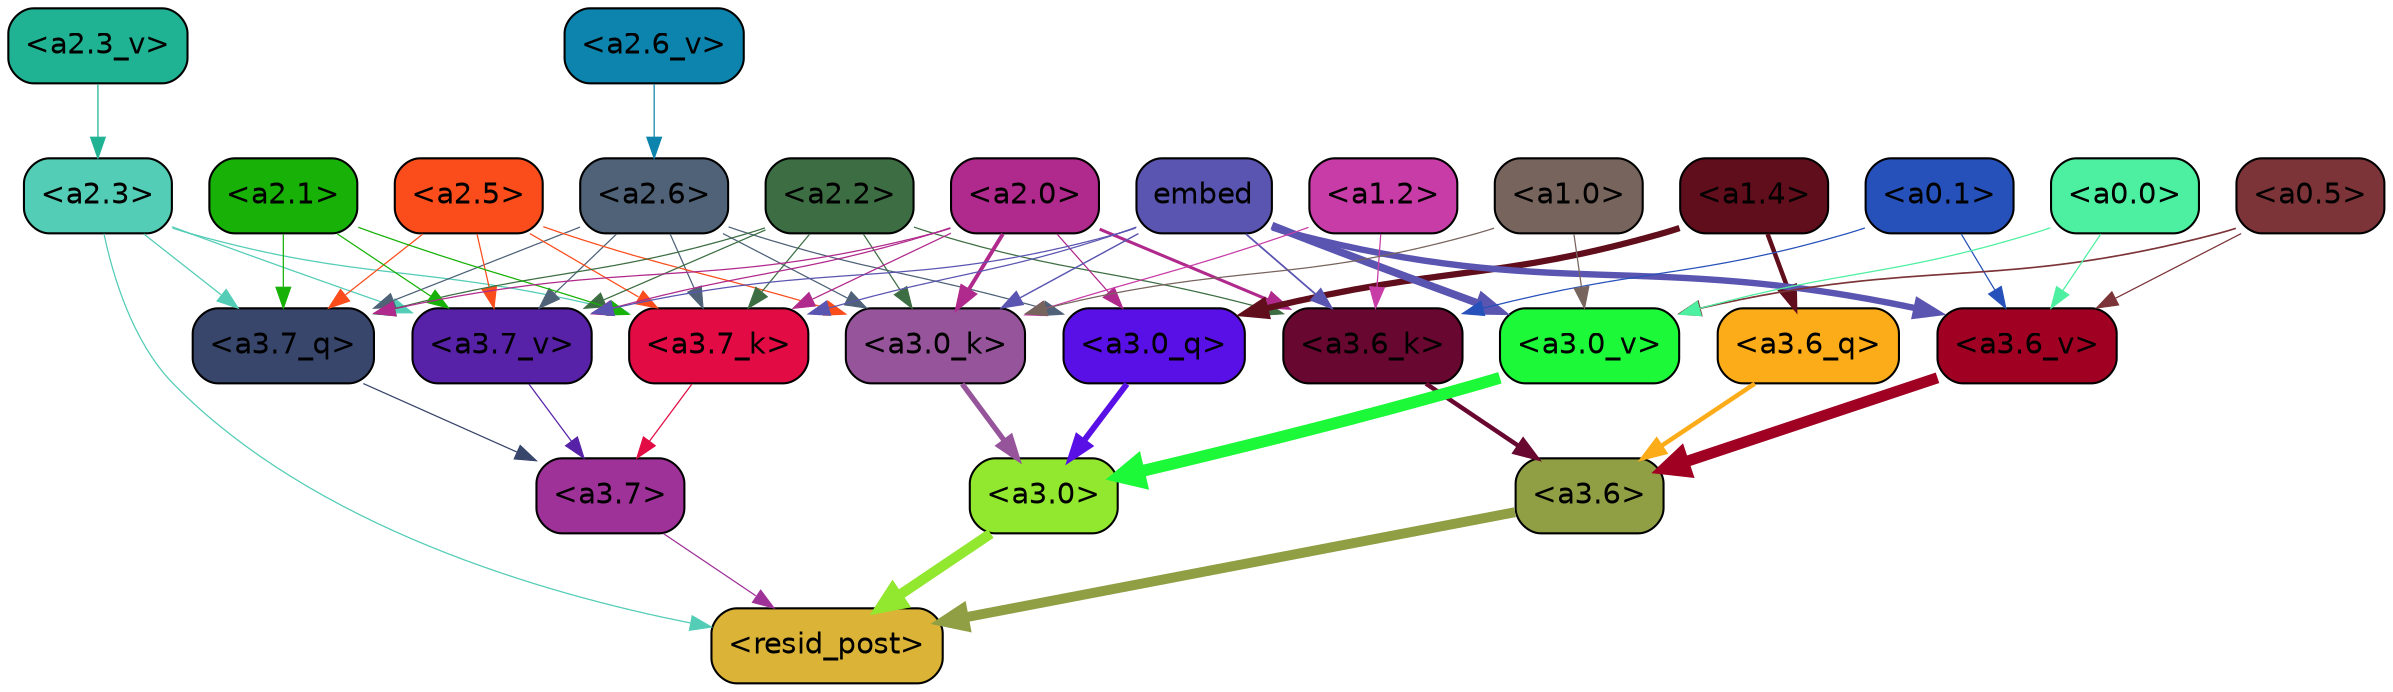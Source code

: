 strict digraph "" {
	graph [bgcolor=transparent,
		layout=dot,
		overlap=false,
		splines=true
	];
	"<a3.7>"	[color=black,
		fillcolor="#9f3299",
		fontname=Helvetica,
		shape=box,
		style="filled, rounded"];
	"<resid_post>"	[color=black,
		fillcolor="#dab337",
		fontname=Helvetica,
		shape=box,
		style="filled, rounded"];
	"<a3.7>" -> "<resid_post>"	[color="#9f3299",
		penwidth=0.6];
	"<a3.6>"	[color=black,
		fillcolor="#909e44",
		fontname=Helvetica,
		shape=box,
		style="filled, rounded"];
	"<a3.6>" -> "<resid_post>"	[color="#909e44",
		penwidth=4.7534414529800415];
	"<a3.0>"	[color=black,
		fillcolor="#92e82e",
		fontname=Helvetica,
		shape=box,
		style="filled, rounded"];
	"<a3.0>" -> "<resid_post>"	[color="#92e82e",
		penwidth=4.898576855659485];
	"<a2.3>"	[color=black,
		fillcolor="#53cdb6",
		fontname=Helvetica,
		shape=box,
		style="filled, rounded"];
	"<a2.3>" -> "<resid_post>"	[color="#53cdb6",
		penwidth=0.6];
	"<a3.7_q>"	[color=black,
		fillcolor="#39466c",
		fontname=Helvetica,
		shape=box,
		style="filled, rounded"];
	"<a2.3>" -> "<a3.7_q>"	[color="#53cdb6",
		penwidth=0.6];
	"<a3.7_k>"	[color=black,
		fillcolor="#e20b43",
		fontname=Helvetica,
		shape=box,
		style="filled, rounded"];
	"<a2.3>" -> "<a3.7_k>"	[color="#53cdb6",
		penwidth=0.6];
	"<a3.7_v>"	[color=black,
		fillcolor="#5722a7",
		fontname=Helvetica,
		shape=box,
		style="filled, rounded"];
	"<a2.3>" -> "<a3.7_v>"	[color="#53cdb6",
		penwidth=0.6];
	"<a3.7_q>" -> "<a3.7>"	[color="#39466c",
		penwidth=0.6];
	"<a3.6_q>"	[color=black,
		fillcolor="#fbac18",
		fontname=Helvetica,
		shape=box,
		style="filled, rounded"];
	"<a3.6_q>" -> "<a3.6>"	[color="#fbac18",
		penwidth=2.160832464694977];
	"<a3.0_q>"	[color=black,
		fillcolor="#5910e7",
		fontname=Helvetica,
		shape=box,
		style="filled, rounded"];
	"<a3.0_q>" -> "<a3.0>"	[color="#5910e7",
		penwidth=2.870753765106201];
	"<a3.7_k>" -> "<a3.7>"	[color="#e20b43",
		penwidth=0.6];
	"<a3.6_k>"	[color=black,
		fillcolor="#68072f",
		fontname=Helvetica,
		shape=box,
		style="filled, rounded"];
	"<a3.6_k>" -> "<a3.6>"	[color="#68072f",
		penwidth=2.13908451795578];
	"<a3.0_k>"	[color=black,
		fillcolor="#96549b",
		fontname=Helvetica,
		shape=box,
		style="filled, rounded"];
	"<a3.0_k>" -> "<a3.0>"	[color="#96549b",
		penwidth=2.520303964614868];
	"<a3.7_v>" -> "<a3.7>"	[color="#5722a7",
		penwidth=0.6];
	"<a3.6_v>"	[color=black,
		fillcolor="#a00021",
		fontname=Helvetica,
		shape=box,
		style="filled, rounded"];
	"<a3.6_v>" -> "<a3.6>"	[color="#a00021",
		penwidth=5.297133803367615];
	"<a3.0_v>"	[color=black,
		fillcolor="#1bf939",
		fontname=Helvetica,
		shape=box,
		style="filled, rounded"];
	"<a3.0_v>" -> "<a3.0>"	[color="#1bf939",
		penwidth=5.680712580680847];
	"<a2.6>"	[color=black,
		fillcolor="#4f6278",
		fontname=Helvetica,
		shape=box,
		style="filled, rounded"];
	"<a2.6>" -> "<a3.7_q>"	[color="#4f6278",
		penwidth=0.6];
	"<a2.6>" -> "<a3.0_q>"	[color="#4f6278",
		penwidth=0.6];
	"<a2.6>" -> "<a3.7_k>"	[color="#4f6278",
		penwidth=0.6];
	"<a2.6>" -> "<a3.0_k>"	[color="#4f6278",
		penwidth=0.6];
	"<a2.6>" -> "<a3.7_v>"	[color="#4f6278",
		penwidth=0.6];
	"<a2.5>"	[color=black,
		fillcolor="#fb4d1b",
		fontname=Helvetica,
		shape=box,
		style="filled, rounded"];
	"<a2.5>" -> "<a3.7_q>"	[color="#fb4d1b",
		penwidth=0.6];
	"<a2.5>" -> "<a3.7_k>"	[color="#fb4d1b",
		penwidth=0.6];
	"<a2.5>" -> "<a3.0_k>"	[color="#fb4d1b",
		penwidth=0.6];
	"<a2.5>" -> "<a3.7_v>"	[color="#fb4d1b",
		penwidth=0.6];
	"<a2.2>"	[color=black,
		fillcolor="#3d6e43",
		fontname=Helvetica,
		shape=box,
		style="filled, rounded"];
	"<a2.2>" -> "<a3.7_q>"	[color="#3d6e43",
		penwidth=0.6];
	"<a2.2>" -> "<a3.7_k>"	[color="#3d6e43",
		penwidth=0.6];
	"<a2.2>" -> "<a3.6_k>"	[color="#3d6e43",
		penwidth=0.6];
	"<a2.2>" -> "<a3.0_k>"	[color="#3d6e43",
		penwidth=0.6];
	"<a2.2>" -> "<a3.7_v>"	[color="#3d6e43",
		penwidth=0.6];
	"<a2.1>"	[color=black,
		fillcolor="#18b107",
		fontname=Helvetica,
		shape=box,
		style="filled, rounded"];
	"<a2.1>" -> "<a3.7_q>"	[color="#18b107",
		penwidth=0.6];
	"<a2.1>" -> "<a3.7_k>"	[color="#18b107",
		penwidth=0.6];
	"<a2.1>" -> "<a3.7_v>"	[color="#18b107",
		penwidth=0.6];
	"<a2.0>"	[color=black,
		fillcolor="#b0298c",
		fontname=Helvetica,
		shape=box,
		style="filled, rounded"];
	"<a2.0>" -> "<a3.7_q>"	[color="#b0298c",
		penwidth=0.6];
	"<a2.0>" -> "<a3.0_q>"	[color="#b0298c",
		penwidth=0.6];
	"<a2.0>" -> "<a3.7_k>"	[color="#b0298c",
		penwidth=0.6];
	"<a2.0>" -> "<a3.6_k>"	[color="#b0298c",
		penwidth=1.4784413101151586];
	"<a2.0>" -> "<a3.0_k>"	[color="#b0298c",
		penwidth=1.8858084231615067];
	"<a2.0>" -> "<a3.7_v>"	[color="#b0298c",
		penwidth=0.6];
	"<a1.4>"	[color=black,
		fillcolor="#600e1b",
		fontname=Helvetica,
		shape=box,
		style="filled, rounded"];
	"<a1.4>" -> "<a3.6_q>"	[color="#600e1b",
		penwidth=2.149975523352623];
	"<a1.4>" -> "<a3.0_q>"	[color="#600e1b",
		penwidth=3.0018038749694824];
	embed	[color=black,
		fillcolor="#5a55b1",
		fontname=Helvetica,
		shape=box,
		style="filled, rounded"];
	embed -> "<a3.7_k>"	[color="#5a55b1",
		penwidth=0.6];
	embed -> "<a3.6_k>"	[color="#5a55b1",
		penwidth=0.8552796393632889];
	embed -> "<a3.0_k>"	[color="#5a55b1",
		penwidth=0.691851794719696];
	embed -> "<a3.7_v>"	[color="#5a55b1",
		penwidth=0.6];
	embed -> "<a3.6_v>"	[color="#5a55b1",
		penwidth=3.067279100418091];
	embed -> "<a3.0_v>"	[color="#5a55b1",
		penwidth=3.6927278637886047];
	"<a1.2>"	[color=black,
		fillcolor="#c83ca7",
		fontname=Helvetica,
		shape=box,
		style="filled, rounded"];
	"<a1.2>" -> "<a3.6_k>"	[color="#c83ca7",
		penwidth=0.6];
	"<a1.2>" -> "<a3.0_k>"	[color="#c83ca7",
		penwidth=0.6];
	"<a0.1>"	[color=black,
		fillcolor="#2651ba",
		fontname=Helvetica,
		shape=box,
		style="filled, rounded"];
	"<a0.1>" -> "<a3.6_k>"	[color="#2651ba",
		penwidth=0.6];
	"<a0.1>" -> "<a3.6_v>"	[color="#2651ba",
		penwidth=0.6];
	"<a1.0>"	[color=black,
		fillcolor="#77645d",
		fontname=Helvetica,
		shape=box,
		style="filled, rounded"];
	"<a1.0>" -> "<a3.0_k>"	[color="#77645d",
		penwidth=0.6];
	"<a1.0>" -> "<a3.0_v>"	[color="#77645d",
		penwidth=0.6];
	"<a0.5>"	[color=black,
		fillcolor="#7c3438",
		fontname=Helvetica,
		shape=box,
		style="filled, rounded"];
	"<a0.5>" -> "<a3.6_v>"	[color="#7c3438",
		penwidth=0.6];
	"<a0.5>" -> "<a3.0_v>"	[color="#7c3438",
		penwidth=0.8028683364391327];
	"<a0.0>"	[color=black,
		fillcolor="#4df0a0",
		fontname=Helvetica,
		shape=box,
		style="filled, rounded"];
	"<a0.0>" -> "<a3.6_v>"	[color="#4df0a0",
		penwidth=0.6];
	"<a0.0>" -> "<a3.0_v>"	[color="#4df0a0",
		penwidth=0.6];
	"<a2.6_v>"	[color=black,
		fillcolor="#0c84ad",
		fontname=Helvetica,
		shape=box,
		style="filled, rounded"];
	"<a2.6_v>" -> "<a2.6>"	[color="#0c84ad",
		penwidth=0.6];
	"<a2.3_v>"	[color=black,
		fillcolor="#20b393",
		fontname=Helvetica,
		shape=box,
		style="filled, rounded"];
	"<a2.3_v>" -> "<a2.3>"	[color="#20b393",
		penwidth=0.6];
}
